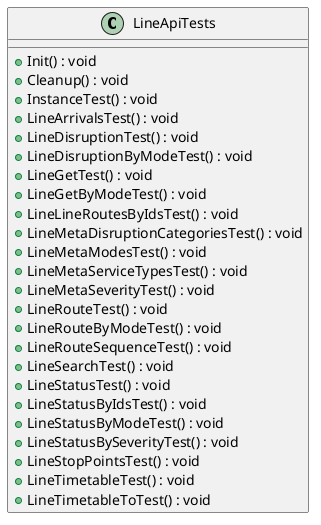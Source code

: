 @startuml
class LineApiTests {
    + Init() : void
    + Cleanup() : void
    + InstanceTest() : void
    + LineArrivalsTest() : void
    + LineDisruptionTest() : void
    + LineDisruptionByModeTest() : void
    + LineGetTest() : void
    + LineGetByModeTest() : void
    + LineLineRoutesByIdsTest() : void
    + LineMetaDisruptionCategoriesTest() : void
    + LineMetaModesTest() : void
    + LineMetaServiceTypesTest() : void
    + LineMetaSeverityTest() : void
    + LineRouteTest() : void
    + LineRouteByModeTest() : void
    + LineRouteSequenceTest() : void
    + LineSearchTest() : void
    + LineStatusTest() : void
    + LineStatusByIdsTest() : void
    + LineStatusByModeTest() : void
    + LineStatusBySeverityTest() : void
    + LineStopPointsTest() : void
    + LineTimetableTest() : void
    + LineTimetableToTest() : void
}
@enduml
